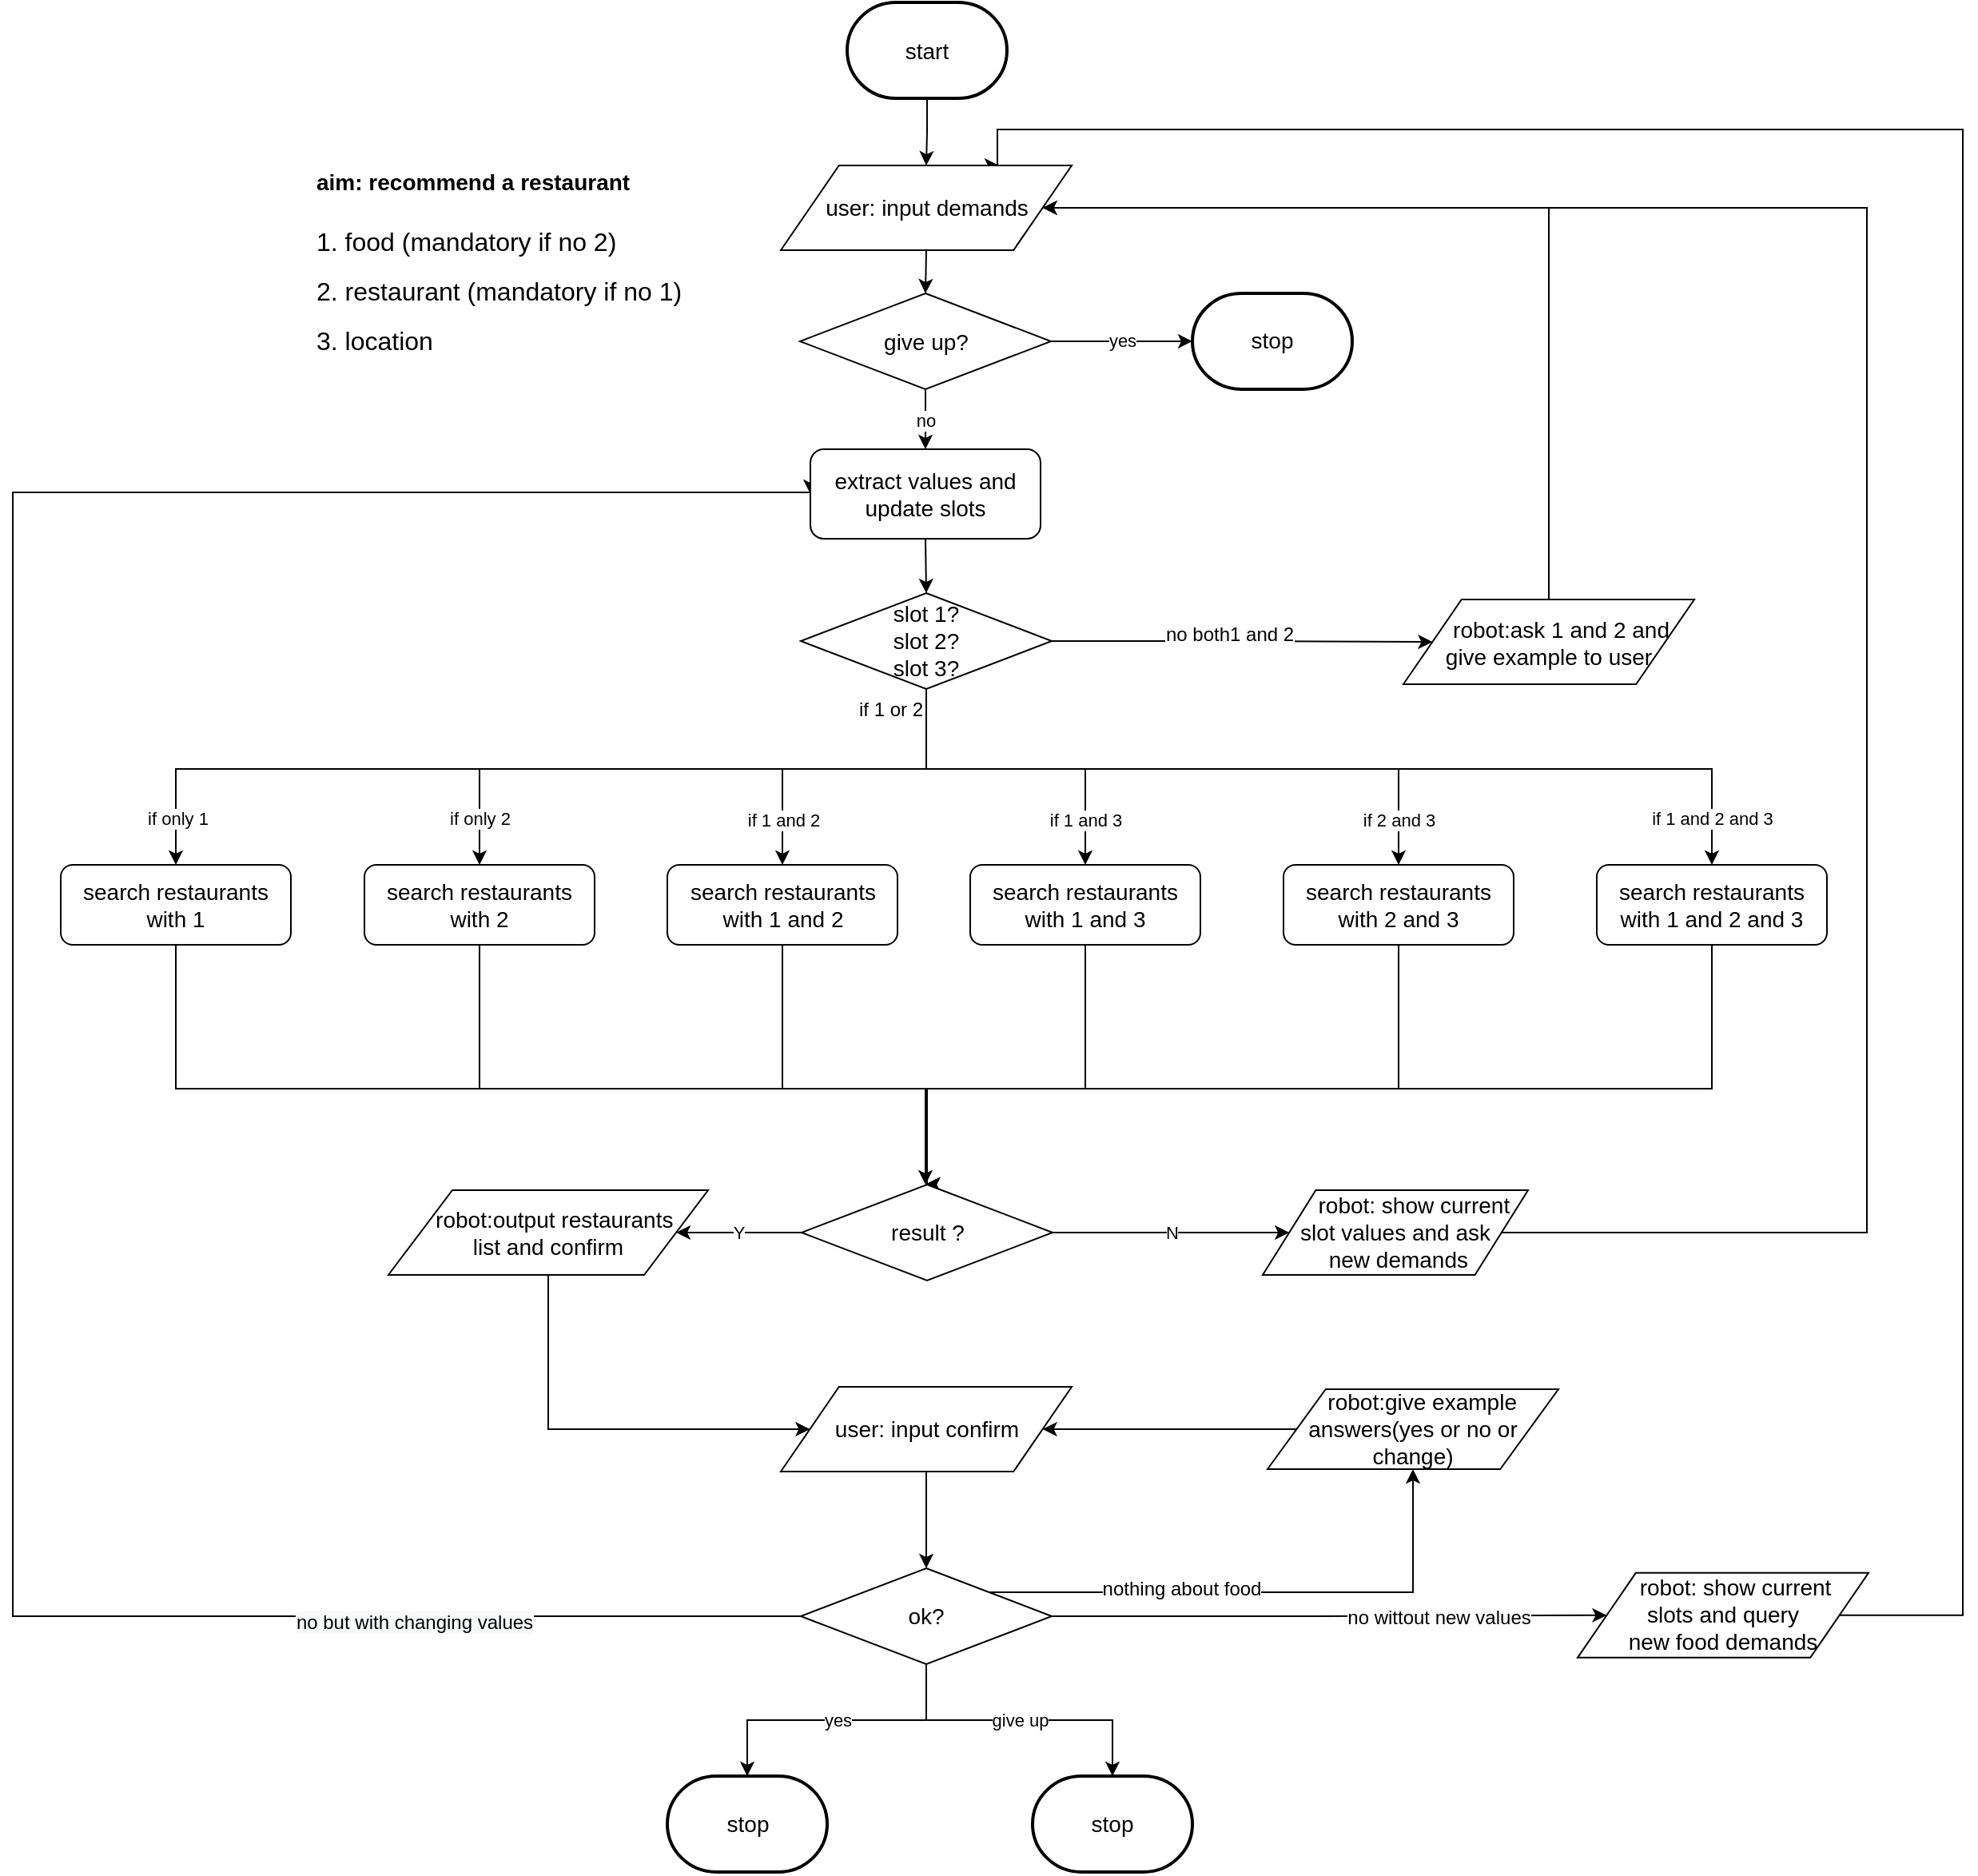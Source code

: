 <mxfile version="12.2.2" type="github" pages="1">
  <diagram id="ZVo3xf8XB1SoQEMQ752W" name="Page-1">
    <mxGraphModel dx="1536" dy="1651" grid="1" gridSize="10" guides="1" tooltips="1" connect="1" arrows="1" fold="1" page="1" pageScale="1" pageWidth="1169" pageHeight="827" math="0" shadow="0">
      <root>
        <mxCell id="0"/>
        <mxCell id="1" parent="0"/>
        <mxCell id="-weK3m_R_vGw2RZOWdCi-1" value="&lt;h1&gt;&lt;font style=&quot;font-size: 14px&quot;&gt;aim:&amp;nbsp;recommend a restaurant&lt;/font&gt;&lt;/h1&gt;&lt;p&gt;&lt;font size=&quot;3&quot;&gt;1. food (mandatory if no 2)&lt;br&gt;&lt;/font&gt;&lt;/p&gt;&lt;p&gt;&lt;font size=&quot;3&quot;&gt;2. restaurant (mandatory if no 1)&lt;/font&gt;&lt;/p&gt;&lt;p&gt;&lt;font size=&quot;3&quot;&gt;3. location&lt;/font&gt;&lt;br&gt;&lt;/p&gt;" style="text;html=1;strokeColor=none;fillColor=none;spacing=5;spacingTop=-20;whiteSpace=wrap;overflow=hidden;rounded=0;" parent="1" vertex="1">
          <mxGeometry x="205" y="50" width="250" height="131" as="geometry"/>
        </mxCell>
        <mxCell id="XeTQekSoMw8yuTuayGuz-7" style="edgeStyle=orthogonalEdgeStyle;rounded=0;orthogonalLoop=1;jettySize=auto;html=1;exitX=1;exitY=0.5;exitDx=0;exitDy=0;entryX=0;entryY=0.5;entryDx=0;entryDy=0;" parent="1" source="XeTQekSoMw8yuTuayGuz-11" target="XeTQekSoMw8yuTuayGuz-40" edge="1">
          <mxGeometry relative="1" as="geometry">
            <mxPoint x="972" y="481.5" as="targetPoint"/>
          </mxGeometry>
        </mxCell>
        <mxCell id="XeTQekSoMw8yuTuayGuz-8" value="no both1 and 2" style="text;html=1;resizable=0;points=[];align=center;verticalAlign=middle;labelBackgroundColor=#ffffff;" parent="XeTQekSoMw8yuTuayGuz-7" vertex="1" connectable="0">
          <mxGeometry x="-0.07" y="5" relative="1" as="geometry">
            <mxPoint as="offset"/>
          </mxGeometry>
        </mxCell>
        <mxCell id="wu-LaleV2zq8ELQ2vTht-6" value="if 1 and 3" style="edgeStyle=orthogonalEdgeStyle;rounded=0;orthogonalLoop=1;jettySize=auto;html=1;exitX=0.5;exitY=1;exitDx=0;exitDy=0;entryX=0.5;entryY=0;entryDx=0;entryDy=0;" parent="1" source="XeTQekSoMw8yuTuayGuz-11" target="wu-LaleV2zq8ELQ2vTht-5" edge="1">
          <mxGeometry x="0.731" relative="1" as="geometry">
            <mxPoint as="offset"/>
            <Array as="points">
              <mxPoint x="591" y="440"/>
              <mxPoint x="691" y="440"/>
            </Array>
          </mxGeometry>
        </mxCell>
        <mxCell id="wu-LaleV2zq8ELQ2vTht-9" value="if 2 and 3" style="edgeStyle=orthogonalEdgeStyle;rounded=0;orthogonalLoop=1;jettySize=auto;html=1;exitX=0.5;exitY=1;exitDx=0;exitDy=0;entryX=0.5;entryY=0;entryDx=0;entryDy=0;" parent="1" source="XeTQekSoMw8yuTuayGuz-11" target="wu-LaleV2zq8ELQ2vTht-8" edge="1">
          <mxGeometry x="0.861" relative="1" as="geometry">
            <mxPoint as="offset"/>
            <Array as="points">
              <mxPoint x="591" y="440"/>
              <mxPoint x="887" y="440"/>
            </Array>
          </mxGeometry>
        </mxCell>
        <mxCell id="wu-LaleV2zq8ELQ2vTht-13" value="if 1 and 2 and 3" style="edgeStyle=orthogonalEdgeStyle;rounded=0;orthogonalLoop=1;jettySize=auto;html=1;exitX=0.5;exitY=1;exitDx=0;exitDy=0;entryX=0.5;entryY=0;entryDx=0;entryDy=0;" parent="1" source="XeTQekSoMw8yuTuayGuz-11" target="wu-LaleV2zq8ELQ2vTht-12" edge="1">
          <mxGeometry x="0.903" relative="1" as="geometry">
            <mxPoint as="offset"/>
            <Array as="points">
              <mxPoint x="591" y="440"/>
              <mxPoint x="1083" y="440"/>
            </Array>
          </mxGeometry>
        </mxCell>
        <mxCell id="XeTQekSoMw8yuTuayGuz-11" value="&lt;font style=&quot;font-size: 14px&quot;&gt;slot 1?&lt;br&gt;slot 2?&lt;br&gt;slot 3?&lt;br&gt;&lt;/font&gt;" style="rhombus;whiteSpace=wrap;html=1;" parent="1" vertex="1">
          <mxGeometry x="513" y="330" width="157" height="60" as="geometry"/>
        </mxCell>
        <mxCell id="wu-LaleV2zq8ELQ2vTht-24" style="edgeStyle=orthogonalEdgeStyle;rounded=0;orthogonalLoop=1;jettySize=auto;html=1;exitX=1;exitY=0.5;exitDx=0;exitDy=0;entryX=0.75;entryY=0;entryDx=0;entryDy=0;" parent="1" source="XeTQekSoMw8yuTuayGuz-37" target="XeTQekSoMw8yuTuayGuz-39" edge="1">
          <mxGeometry relative="1" as="geometry">
            <Array as="points">
              <mxPoint x="1163" y="970"/>
              <mxPoint x="1240" y="970"/>
              <mxPoint x="1240" y="40"/>
              <mxPoint x="636" y="40"/>
            </Array>
          </mxGeometry>
        </mxCell>
        <mxCell id="XeTQekSoMw8yuTuayGuz-37" value="&lt;font style=&quot;font-size: 14px&quot;&gt;&amp;nbsp; &amp;nbsp; robot: show current &lt;br&gt;slots and&amp;nbsp;&lt;/font&gt;&lt;span style=&quot;font-size: 14px&quot;&gt;query &lt;br&gt;new food demands&lt;/span&gt;" style="shape=parallelogram;perimeter=parallelogramPerimeter;whiteSpace=wrap;html=1;" parent="1" vertex="1">
          <mxGeometry x="999" y="942.905" width="182" height="53" as="geometry"/>
        </mxCell>
        <mxCell id="0KGYfpHIyj1goIYr32e1-1" value="" style="edgeStyle=orthogonalEdgeStyle;rounded=0;orthogonalLoop=1;jettySize=auto;html=1;" parent="1" source="XeTQekSoMw8yuTuayGuz-38" target="XeTQekSoMw8yuTuayGuz-39" edge="1">
          <mxGeometry relative="1" as="geometry"/>
        </mxCell>
        <mxCell id="XeTQekSoMw8yuTuayGuz-38" value="&lt;span style=&quot;font-size: 14px&quot;&gt;start&lt;/span&gt;" style="strokeWidth=2;html=1;shape=mxgraph.flowchart.terminator;whiteSpace=wrap;" parent="1" vertex="1">
          <mxGeometry x="542" y="-39.481" width="100" height="60" as="geometry"/>
        </mxCell>
        <mxCell id="IFho0zkGOTvJAI6Bp0V7-4" style="edgeStyle=orthogonalEdgeStyle;rounded=0;orthogonalLoop=1;jettySize=auto;html=1;exitX=0.5;exitY=1;exitDx=0;exitDy=0;entryX=0.5;entryY=0;entryDx=0;entryDy=0;" parent="1" source="XeTQekSoMw8yuTuayGuz-39" target="IFho0zkGOTvJAI6Bp0V7-3" edge="1">
          <mxGeometry relative="1" as="geometry"/>
        </mxCell>
        <mxCell id="XeTQekSoMw8yuTuayGuz-39" value="&lt;span style=&quot;font-size: 14px&quot;&gt;user: input demands&lt;/span&gt;" style="shape=parallelogram;perimeter=parallelogramPerimeter;whiteSpace=wrap;html=1;" parent="1" vertex="1">
          <mxGeometry x="500.5" y="62.5" width="182" height="53" as="geometry"/>
        </mxCell>
        <mxCell id="XeTQekSoMw8yuTuayGuz-54" style="edgeStyle=orthogonalEdgeStyle;rounded=0;orthogonalLoop=1;jettySize=auto;html=1;exitX=0.5;exitY=0;exitDx=0;exitDy=0;entryX=1;entryY=0.5;entryDx=0;entryDy=0;" parent="1" source="XeTQekSoMw8yuTuayGuz-40" target="XeTQekSoMw8yuTuayGuz-39" edge="1">
          <mxGeometry relative="1" as="geometry">
            <Array as="points">
              <mxPoint x="981" y="89"/>
            </Array>
          </mxGeometry>
        </mxCell>
        <mxCell id="XeTQekSoMw8yuTuayGuz-40" value="&lt;span style=&quot;font-size: 14px&quot;&gt;&amp;nbsp; &amp;nbsp; robot:ask 1 and 2 and &lt;br&gt;give example to user&lt;/span&gt;" style="shape=parallelogram;perimeter=parallelogramPerimeter;whiteSpace=wrap;html=1;" parent="1" vertex="1">
          <mxGeometry x="890" y="334" width="182" height="53" as="geometry"/>
        </mxCell>
        <mxCell id="XeTQekSoMw8yuTuayGuz-58" value="" style="edgeStyle=orthogonalEdgeStyle;rounded=0;orthogonalLoop=1;jettySize=auto;html=1;entryX=0.5;entryY=0;entryDx=0;entryDy=0;" parent="1" source="XeTQekSoMw8yuTuayGuz-55" edge="1">
          <mxGeometry relative="1" as="geometry">
            <Array as="points">
              <mxPoint x="312" y="640"/>
              <mxPoint x="592" y="640"/>
            </Array>
            <mxPoint x="591" y="700" as="targetPoint"/>
          </mxGeometry>
        </mxCell>
        <mxCell id="XeTQekSoMw8yuTuayGuz-55" value="&lt;span style=&quot;font-size: 14px&quot;&gt;search restaurants with 2&lt;/span&gt;" style="rounded=1;whiteSpace=wrap;html=1;" parent="1" vertex="1">
          <mxGeometry x="240" y="500" width="144" height="50" as="geometry"/>
        </mxCell>
        <mxCell id="XeTQekSoMw8yuTuayGuz-62" value="" style="edgeStyle=orthogonalEdgeStyle;rounded=0;orthogonalLoop=1;jettySize=auto;html=1;" parent="1" source="XeTQekSoMw8yuTuayGuz-59" target="XeTQekSoMw8yuTuayGuz-61" edge="1">
          <mxGeometry relative="1" as="geometry"/>
        </mxCell>
        <mxCell id="XeTQekSoMw8yuTuayGuz-59" value="&lt;span style=&quot;font-size: 14px&quot;&gt;user: input confirm&lt;/span&gt;" style="shape=parallelogram;perimeter=parallelogramPerimeter;whiteSpace=wrap;html=1;" parent="1" vertex="1">
          <mxGeometry x="500.5" y="826.5" width="182" height="53" as="geometry"/>
        </mxCell>
        <mxCell id="wu-LaleV2zq8ELQ2vTht-17" style="edgeStyle=orthogonalEdgeStyle;rounded=0;orthogonalLoop=1;jettySize=auto;html=1;exitX=1;exitY=0;exitDx=0;exitDy=0;" parent="1" source="XeTQekSoMw8yuTuayGuz-61" target="wu-LaleV2zq8ELQ2vTht-16" edge="1">
          <mxGeometry relative="1" as="geometry">
            <mxPoint x="650" y="940" as="sourcePoint"/>
          </mxGeometry>
        </mxCell>
        <mxCell id="wu-LaleV2zq8ELQ2vTht-21" value="nothing about food" style="text;html=1;resizable=0;points=[];align=center;verticalAlign=middle;labelBackgroundColor=#ffffff;" parent="wu-LaleV2zq8ELQ2vTht-17" vertex="1" connectable="0">
          <mxGeometry x="-0.3" relative="1" as="geometry">
            <mxPoint y="-2" as="offset"/>
          </mxGeometry>
        </mxCell>
        <mxCell id="wu-LaleV2zq8ELQ2vTht-22" value="yes" style="edgeStyle=orthogonalEdgeStyle;rounded=0;orthogonalLoop=1;jettySize=auto;html=1;exitX=0.5;exitY=1;exitDx=0;exitDy=0;entryX=0.5;entryY=0;entryDx=0;entryDy=0;entryPerimeter=0;" parent="1" source="XeTQekSoMw8yuTuayGuz-61" target="XeTQekSoMw8yuTuayGuz-87" edge="1">
          <mxGeometry relative="1" as="geometry"/>
        </mxCell>
        <mxCell id="wu-LaleV2zq8ELQ2vTht-23" style="edgeStyle=orthogonalEdgeStyle;rounded=0;orthogonalLoop=1;jettySize=auto;html=1;exitX=1;exitY=0.5;exitDx=0;exitDy=0;entryX=0;entryY=0.5;entryDx=0;entryDy=0;" parent="1" source="XeTQekSoMw8yuTuayGuz-61" target="XeTQekSoMw8yuTuayGuz-37" edge="1">
          <mxGeometry relative="1" as="geometry"/>
        </mxCell>
        <mxCell id="wu-LaleV2zq8ELQ2vTht-39" value="no wittout new values" style="text;html=1;resizable=0;points=[];align=center;verticalAlign=middle;labelBackgroundColor=#ffffff;" parent="wu-LaleV2zq8ELQ2vTht-23" vertex="1" connectable="0">
          <mxGeometry x="0.391" y="-1" relative="1" as="geometry">
            <mxPoint as="offset"/>
          </mxGeometry>
        </mxCell>
        <mxCell id="wu-LaleV2zq8ELQ2vTht-32" style="edgeStyle=orthogonalEdgeStyle;rounded=0;orthogonalLoop=1;jettySize=auto;html=1;exitX=0;exitY=0.5;exitDx=0;exitDy=0;entryX=0;entryY=0.5;entryDx=0;entryDy=0;" parent="1" source="XeTQekSoMw8yuTuayGuz-61" target="wu-LaleV2zq8ELQ2vTht-25" edge="1">
          <mxGeometry relative="1" as="geometry">
            <mxPoint x="234" y="969.571" as="targetPoint"/>
            <Array as="points">
              <mxPoint x="20" y="970"/>
              <mxPoint x="20" y="267"/>
            </Array>
          </mxGeometry>
        </mxCell>
        <mxCell id="wu-LaleV2zq8ELQ2vTht-37" value="&lt;span style=&quot;text-align: left ; background-color: rgb(248 , 249 , 250)&quot;&gt;no but with changing values&lt;/span&gt;" style="text;html=1;resizable=0;points=[];align=center;verticalAlign=middle;labelBackgroundColor=#ffffff;" parent="wu-LaleV2zq8ELQ2vTht-32" vertex="1" connectable="0">
          <mxGeometry x="-0.079" relative="1" as="geometry">
            <mxPoint x="250.5" y="291.5" as="offset"/>
          </mxGeometry>
        </mxCell>
        <mxCell id="IFho0zkGOTvJAI6Bp0V7-2" value="give up" style="edgeStyle=orthogonalEdgeStyle;rounded=0;orthogonalLoop=1;jettySize=auto;html=1;exitX=0.5;exitY=1;exitDx=0;exitDy=0;entryX=0.5;entryY=0;entryDx=0;entryDy=0;entryPerimeter=0;" parent="1" source="XeTQekSoMw8yuTuayGuz-61" target="IFho0zkGOTvJAI6Bp0V7-1" edge="1">
          <mxGeometry relative="1" as="geometry"/>
        </mxCell>
        <mxCell id="XeTQekSoMw8yuTuayGuz-61" value="&lt;font style=&quot;font-size: 14px&quot;&gt;ok?&lt;br&gt;&lt;/font&gt;" style="rhombus;whiteSpace=wrap;html=1;" parent="1" vertex="1">
          <mxGeometry x="513" y="940" width="157" height="60" as="geometry"/>
        </mxCell>
        <mxCell id="XeTQekSoMw8yuTuayGuz-80" value="if only 1" style="edgeStyle=orthogonalEdgeStyle;rounded=0;orthogonalLoop=1;jettySize=auto;html=1;exitX=0.5;exitY=1;exitDx=0;exitDy=0;entryX=0.5;entryY=0;entryDx=0;entryDy=0;" parent="1" source="XeTQekSoMw8yuTuayGuz-11" target="XeTQekSoMw8yuTuayGuz-76" edge="1">
          <mxGeometry x="0.9" y="1" relative="1" as="geometry">
            <mxPoint x="513" y="679.571" as="sourcePoint"/>
            <Array as="points">
              <mxPoint x="591" y="440"/>
              <mxPoint x="122" y="440"/>
            </Array>
            <mxPoint as="offset"/>
          </mxGeometry>
        </mxCell>
        <mxCell id="XeTQekSoMw8yuTuayGuz-81" value="if only 2" style="edgeStyle=orthogonalEdgeStyle;rounded=0;orthogonalLoop=1;jettySize=auto;html=1;exitX=0.5;exitY=1;exitDx=0;exitDy=0;entryX=0.5;entryY=0;entryDx=0;entryDy=0;" parent="1" source="XeTQekSoMw8yuTuayGuz-11" target="XeTQekSoMw8yuTuayGuz-55" edge="1">
          <mxGeometry x="0.852" relative="1" as="geometry">
            <mxPoint x="591.571" y="709.571" as="sourcePoint"/>
            <mxPoint as="offset"/>
            <Array as="points">
              <mxPoint x="591" y="440"/>
              <mxPoint x="312" y="440"/>
            </Array>
          </mxGeometry>
        </mxCell>
        <mxCell id="XeTQekSoMw8yuTuayGuz-83" value="if 1 and 2" style="edgeStyle=orthogonalEdgeStyle;rounded=0;orthogonalLoop=1;jettySize=auto;html=1;exitX=0.5;exitY=1;exitDx=0;exitDy=0;entryX=0.5;entryY=0;entryDx=0;entryDy=0;" parent="1" source="XeTQekSoMw8yuTuayGuz-11" target="XeTQekSoMw8yuTuayGuz-77" edge="1">
          <mxGeometry x="0.718" relative="1" as="geometry">
            <mxPoint as="offset"/>
            <mxPoint x="670.143" y="679.571" as="sourcePoint"/>
            <Array as="points">
              <mxPoint x="592" y="440"/>
              <mxPoint x="502" y="440"/>
            </Array>
          </mxGeometry>
        </mxCell>
        <mxCell id="XeTQekSoMw8yuTuayGuz-85" style="edgeStyle=orthogonalEdgeStyle;rounded=0;orthogonalLoop=1;jettySize=auto;html=1;exitX=0.5;exitY=1;exitDx=0;exitDy=0;entryX=0.5;entryY=0;entryDx=0;entryDy=0;" parent="1" source="XeTQekSoMw8yuTuayGuz-76" edge="1">
          <mxGeometry relative="1" as="geometry">
            <Array as="points">
              <mxPoint x="122" y="640"/>
              <mxPoint x="592" y="640"/>
            </Array>
            <mxPoint x="591" y="700" as="targetPoint"/>
          </mxGeometry>
        </mxCell>
        <mxCell id="XeTQekSoMw8yuTuayGuz-76" value="&lt;span style=&quot;font-size: 14px&quot;&gt;search restaurants with 1&lt;/span&gt;" style="rounded=1;whiteSpace=wrap;html=1;" parent="1" vertex="1">
          <mxGeometry x="50" y="500" width="144" height="50" as="geometry"/>
        </mxCell>
        <mxCell id="wu-LaleV2zq8ELQ2vTht-4" style="edgeStyle=orthogonalEdgeStyle;rounded=0;orthogonalLoop=1;jettySize=auto;html=1;exitX=0.5;exitY=1;exitDx=0;exitDy=0;entryX=0.5;entryY=0;entryDx=0;entryDy=0;" parent="1" source="XeTQekSoMw8yuTuayGuz-77" edge="1">
          <mxGeometry relative="1" as="geometry">
            <Array as="points">
              <mxPoint x="502" y="640"/>
              <mxPoint x="592" y="640"/>
            </Array>
            <mxPoint x="591" y="700" as="targetPoint"/>
          </mxGeometry>
        </mxCell>
        <mxCell id="XeTQekSoMw8yuTuayGuz-77" value="&lt;span style=&quot;font-size: 14px&quot;&gt;search restaurants with 1 and 2&lt;/span&gt;" style="rounded=1;whiteSpace=wrap;html=1;" parent="1" vertex="1">
          <mxGeometry x="429.5" y="500" width="144" height="50" as="geometry"/>
        </mxCell>
        <mxCell id="XeTQekSoMw8yuTuayGuz-87" value="&lt;font style=&quot;font-size: 14px&quot;&gt;stop&lt;/font&gt;" style="strokeWidth=2;html=1;shape=mxgraph.flowchart.terminator;whiteSpace=wrap;" parent="1" vertex="1">
          <mxGeometry x="429.5" y="1070" width="100" height="60" as="geometry"/>
        </mxCell>
        <mxCell id="0KGYfpHIyj1goIYr32e1-14" style="edgeStyle=orthogonalEdgeStyle;rounded=0;orthogonalLoop=1;jettySize=auto;html=1;exitX=0.5;exitY=1;exitDx=0;exitDy=0;entryX=0.5;entryY=0;entryDx=0;entryDy=0;" parent="1" source="wu-LaleV2zq8ELQ2vTht-25" target="XeTQekSoMw8yuTuayGuz-11" edge="1">
          <mxGeometry relative="1" as="geometry">
            <mxPoint x="591.571" y="296.714" as="sourcePoint"/>
          </mxGeometry>
        </mxCell>
        <mxCell id="wu-LaleV2zq8ELQ2vTht-7" style="edgeStyle=orthogonalEdgeStyle;rounded=0;orthogonalLoop=1;jettySize=auto;html=1;exitX=0.5;exitY=1;exitDx=0;exitDy=0;entryX=0.5;entryY=0;entryDx=0;entryDy=0;" parent="1" source="wu-LaleV2zq8ELQ2vTht-5" edge="1">
          <mxGeometry relative="1" as="geometry">
            <Array as="points">
              <mxPoint x="692" y="640"/>
              <mxPoint x="592" y="640"/>
            </Array>
            <mxPoint x="591" y="700" as="targetPoint"/>
          </mxGeometry>
        </mxCell>
        <mxCell id="wu-LaleV2zq8ELQ2vTht-5" value="&lt;span style=&quot;font-size: 14px&quot;&gt;search restaurants with 1 and 3&lt;/span&gt;" style="rounded=1;whiteSpace=wrap;html=1;" parent="1" vertex="1">
          <mxGeometry x="619" y="500" width="144" height="50" as="geometry"/>
        </mxCell>
        <mxCell id="wu-LaleV2zq8ELQ2vTht-10" style="edgeStyle=orthogonalEdgeStyle;rounded=0;orthogonalLoop=1;jettySize=auto;html=1;exitX=0.5;exitY=1;exitDx=0;exitDy=0;entryX=0.5;entryY=0;entryDx=0;entryDy=0;" parent="1" source="wu-LaleV2zq8ELQ2vTht-8" edge="1">
          <mxGeometry relative="1" as="geometry">
            <Array as="points">
              <mxPoint x="887" y="640"/>
              <mxPoint x="592" y="640"/>
            </Array>
            <mxPoint x="591" y="700" as="targetPoint"/>
          </mxGeometry>
        </mxCell>
        <mxCell id="wu-LaleV2zq8ELQ2vTht-8" value="&lt;span style=&quot;font-size: 14px&quot;&gt;search restaurants with 2 and 3&lt;/span&gt;" style="rounded=1;whiteSpace=wrap;html=1;" parent="1" vertex="1">
          <mxGeometry x="815" y="500" width="144" height="50" as="geometry"/>
        </mxCell>
        <mxCell id="wu-LaleV2zq8ELQ2vTht-11" value="if 1 or 2" style="text;html=1;strokeColor=none;fillColor=none;align=center;verticalAlign=middle;whiteSpace=wrap;rounded=0;" parent="1" vertex="1">
          <mxGeometry x="540" y="392.5" width="59" height="20" as="geometry"/>
        </mxCell>
        <mxCell id="wu-LaleV2zq8ELQ2vTht-14" style="edgeStyle=orthogonalEdgeStyle;rounded=0;orthogonalLoop=1;jettySize=auto;html=1;exitX=0.5;exitY=1;exitDx=0;exitDy=0;entryX=0.5;entryY=0;entryDx=0;entryDy=0;" parent="1" source="wu-LaleV2zq8ELQ2vTht-12" edge="1">
          <mxGeometry relative="1" as="geometry">
            <Array as="points">
              <mxPoint x="1083" y="640"/>
              <mxPoint x="592" y="640"/>
            </Array>
            <mxPoint x="591" y="700" as="targetPoint"/>
          </mxGeometry>
        </mxCell>
        <mxCell id="wu-LaleV2zq8ELQ2vTht-12" value="&lt;span style=&quot;font-size: 14px&quot;&gt;search restaurants with 1 and 2 and 3&lt;/span&gt;" style="rounded=1;whiteSpace=wrap;html=1;" parent="1" vertex="1">
          <mxGeometry x="1011" y="500" width="144" height="50" as="geometry"/>
        </mxCell>
        <mxCell id="wu-LaleV2zq8ELQ2vTht-20" value="" style="edgeStyle=orthogonalEdgeStyle;rounded=0;orthogonalLoop=1;jettySize=auto;html=1;entryX=1;entryY=0.5;entryDx=0;entryDy=0;" parent="1" source="wu-LaleV2zq8ELQ2vTht-16" target="XeTQekSoMw8yuTuayGuz-59" edge="1">
          <mxGeometry relative="1" as="geometry">
            <mxPoint x="706.8" y="853.5" as="targetPoint"/>
          </mxGeometry>
        </mxCell>
        <mxCell id="wu-LaleV2zq8ELQ2vTht-16" value="&lt;span style=&quot;font-size: 14px&quot;&gt;&amp;nbsp; &amp;nbsp;robot:give example answers(yes or no or change)&lt;/span&gt;" style="shape=parallelogram;perimeter=parallelogramPerimeter;whiteSpace=wrap;html=1;" parent="1" vertex="1">
          <mxGeometry x="805" y="828" width="182" height="50" as="geometry"/>
        </mxCell>
        <mxCell id="wu-LaleV2zq8ELQ2vTht-25" value="&lt;font style=&quot;font-size: 14px&quot;&gt;extract values and update slots&lt;/font&gt;" style="rounded=1;whiteSpace=wrap;html=1;" parent="1" vertex="1">
          <mxGeometry x="519" y="240" width="144" height="56" as="geometry"/>
        </mxCell>
        <mxCell id="IFho0zkGOTvJAI6Bp0V7-1" value="&lt;font style=&quot;font-size: 14px&quot;&gt;stop&lt;/font&gt;" style="strokeWidth=2;html=1;shape=mxgraph.flowchart.terminator;whiteSpace=wrap;" parent="1" vertex="1">
          <mxGeometry x="658" y="1070" width="100" height="60" as="geometry"/>
        </mxCell>
        <mxCell id="IFho0zkGOTvJAI6Bp0V7-5" value="no" style="edgeStyle=orthogonalEdgeStyle;rounded=0;orthogonalLoop=1;jettySize=auto;html=1;exitX=0.5;exitY=1;exitDx=0;exitDy=0;entryX=0.5;entryY=0;entryDx=0;entryDy=0;" parent="1" source="IFho0zkGOTvJAI6Bp0V7-3" target="wu-LaleV2zq8ELQ2vTht-25" edge="1">
          <mxGeometry relative="1" as="geometry"/>
        </mxCell>
        <mxCell id="IFho0zkGOTvJAI6Bp0V7-7" value="yes" style="edgeStyle=orthogonalEdgeStyle;rounded=0;orthogonalLoop=1;jettySize=auto;html=1;exitX=1;exitY=0.5;exitDx=0;exitDy=0;entryX=0;entryY=0.5;entryDx=0;entryDy=0;entryPerimeter=0;" parent="1" source="IFho0zkGOTvJAI6Bp0V7-3" target="IFho0zkGOTvJAI6Bp0V7-6" edge="1">
          <mxGeometry relative="1" as="geometry"/>
        </mxCell>
        <mxCell id="IFho0zkGOTvJAI6Bp0V7-3" value="&lt;font style=&quot;font-size: 14px&quot;&gt;give up?&lt;br&gt;&lt;/font&gt;" style="rhombus;whiteSpace=wrap;html=1;" parent="1" vertex="1">
          <mxGeometry x="512.5" y="142.5" width="157" height="60" as="geometry"/>
        </mxCell>
        <mxCell id="IFho0zkGOTvJAI6Bp0V7-6" value="&lt;font style=&quot;font-size: 14px&quot;&gt;stop&lt;/font&gt;" style="strokeWidth=2;html=1;shape=mxgraph.flowchart.terminator;whiteSpace=wrap;" parent="1" vertex="1">
          <mxGeometry x="758" y="142.46" width="100" height="60" as="geometry"/>
        </mxCell>
        <mxCell id="xyPe80Yc6pMu4g7127d--4" style="edgeStyle=orthogonalEdgeStyle;rounded=0;orthogonalLoop=1;jettySize=auto;html=1;exitX=0.5;exitY=1;exitDx=0;exitDy=0;entryX=0;entryY=0.5;entryDx=0;entryDy=0;" edge="1" parent="1" source="xyPe80Yc6pMu4g7127d--1" target="XeTQekSoMw8yuTuayGuz-59">
          <mxGeometry relative="1" as="geometry">
            <Array as="points">
              <mxPoint x="355" y="853"/>
            </Array>
          </mxGeometry>
        </mxCell>
        <mxCell id="xyPe80Yc6pMu4g7127d--1" value="&lt;span style=&quot;font-size: 14px ; white-space: normal&quot;&gt;&amp;nbsp; &amp;nbsp;robot:output&amp;nbsp;&lt;/span&gt;&lt;span style=&quot;font-size: 14px&quot;&gt;restaurants&lt;/span&gt;&lt;span style=&quot;font-size: 14px ; white-space: normal&quot;&gt;&amp;nbsp;&lt;/span&gt;&lt;br style=&quot;font-size: 14px ; white-space: normal&quot;&gt;&lt;span style=&quot;font-size: 14px ; white-space: normal&quot;&gt;list and confirm&lt;/span&gt;" style="shape=parallelogram;perimeter=parallelogramPerimeter;whiteSpace=wrap;html=1;" vertex="1" parent="1">
          <mxGeometry x="255" y="703.5" width="200" height="53" as="geometry"/>
        </mxCell>
        <mxCell id="xyPe80Yc6pMu4g7127d--3" value="Y" style="edgeStyle=orthogonalEdgeStyle;rounded=0;orthogonalLoop=1;jettySize=auto;html=1;exitX=0;exitY=0.5;exitDx=0;exitDy=0;" edge="1" parent="1" source="xyPe80Yc6pMu4g7127d--2" target="xyPe80Yc6pMu4g7127d--1">
          <mxGeometry relative="1" as="geometry"/>
        </mxCell>
        <mxCell id="xyPe80Yc6pMu4g7127d--6" value="N" style="edgeStyle=orthogonalEdgeStyle;rounded=0;orthogonalLoop=1;jettySize=auto;html=1;exitX=1;exitY=0.5;exitDx=0;exitDy=0;entryX=0;entryY=0.5;entryDx=0;entryDy=0;" edge="1" parent="1" source="xyPe80Yc6pMu4g7127d--2" target="xyPe80Yc6pMu4g7127d--5">
          <mxGeometry relative="1" as="geometry"/>
        </mxCell>
        <mxCell id="xyPe80Yc6pMu4g7127d--2" value="&lt;font&gt;&lt;font style=&quot;font-size: 14px&quot;&gt;result ?&lt;/font&gt;&lt;br&gt;&lt;/font&gt;" style="rhombus;whiteSpace=wrap;html=1;" vertex="1" parent="1">
          <mxGeometry x="513.5" y="700" width="157" height="60" as="geometry"/>
        </mxCell>
        <mxCell id="xyPe80Yc6pMu4g7127d--7" style="edgeStyle=orthogonalEdgeStyle;rounded=0;orthogonalLoop=1;jettySize=auto;html=1;exitX=1;exitY=0.5;exitDx=0;exitDy=0;entryX=1;entryY=0.5;entryDx=0;entryDy=0;" edge="1" parent="1" source="xyPe80Yc6pMu4g7127d--5" target="XeTQekSoMw8yuTuayGuz-39">
          <mxGeometry relative="1" as="geometry">
            <Array as="points">
              <mxPoint x="1180" y="730"/>
              <mxPoint x="1180" y="89"/>
            </Array>
          </mxGeometry>
        </mxCell>
        <mxCell id="xyPe80Yc6pMu4g7127d--5" value="&lt;font style=&quot;font-size: 14px&quot;&gt;&amp;nbsp; &amp;nbsp; &amp;nbsp; robot: show current &lt;br&gt;slot values and ask&lt;br&gt;&amp;nbsp;new demands&lt;br&gt;&lt;/font&gt;" style="shape=parallelogram;perimeter=parallelogramPerimeter;whiteSpace=wrap;html=1;" vertex="1" parent="1">
          <mxGeometry x="802" y="703.5" width="166" height="53" as="geometry"/>
        </mxCell>
      </root>
    </mxGraphModel>
  </diagram>
</mxfile>
